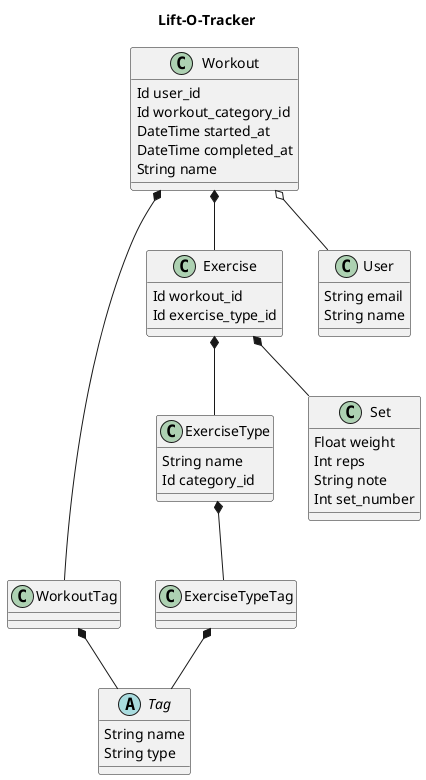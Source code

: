 @startuml Lift-O-Tracker

title Lift-O-Tracker

class ExerciseType {
  String name
  Id category_id
}

abstract class Tag {
  String name
  String type
}

class ExerciseTypeTag {
}

class WorkoutTag {
}

class Workout {
  Id user_id
  Id workout_category_id
  DateTime started_at
  DateTime completed_at
  String name
}

class Exercise {
  Id workout_id
  Id exercise_type_id
}

class Set {
  Float weight
  Int reps
  String note
  Int set_number
}

class User {
  String email
  String name
}

Workout o-- User
Exercise *-- Set
Workout *-- Exercise
Exercise *-- ExerciseType
ExerciseType *-- ExerciseTypeTag
Workout *-- WorkoutTag
ExerciseTypeTag *-- Tag
WorkoutTag *-- Tag

@enduml
